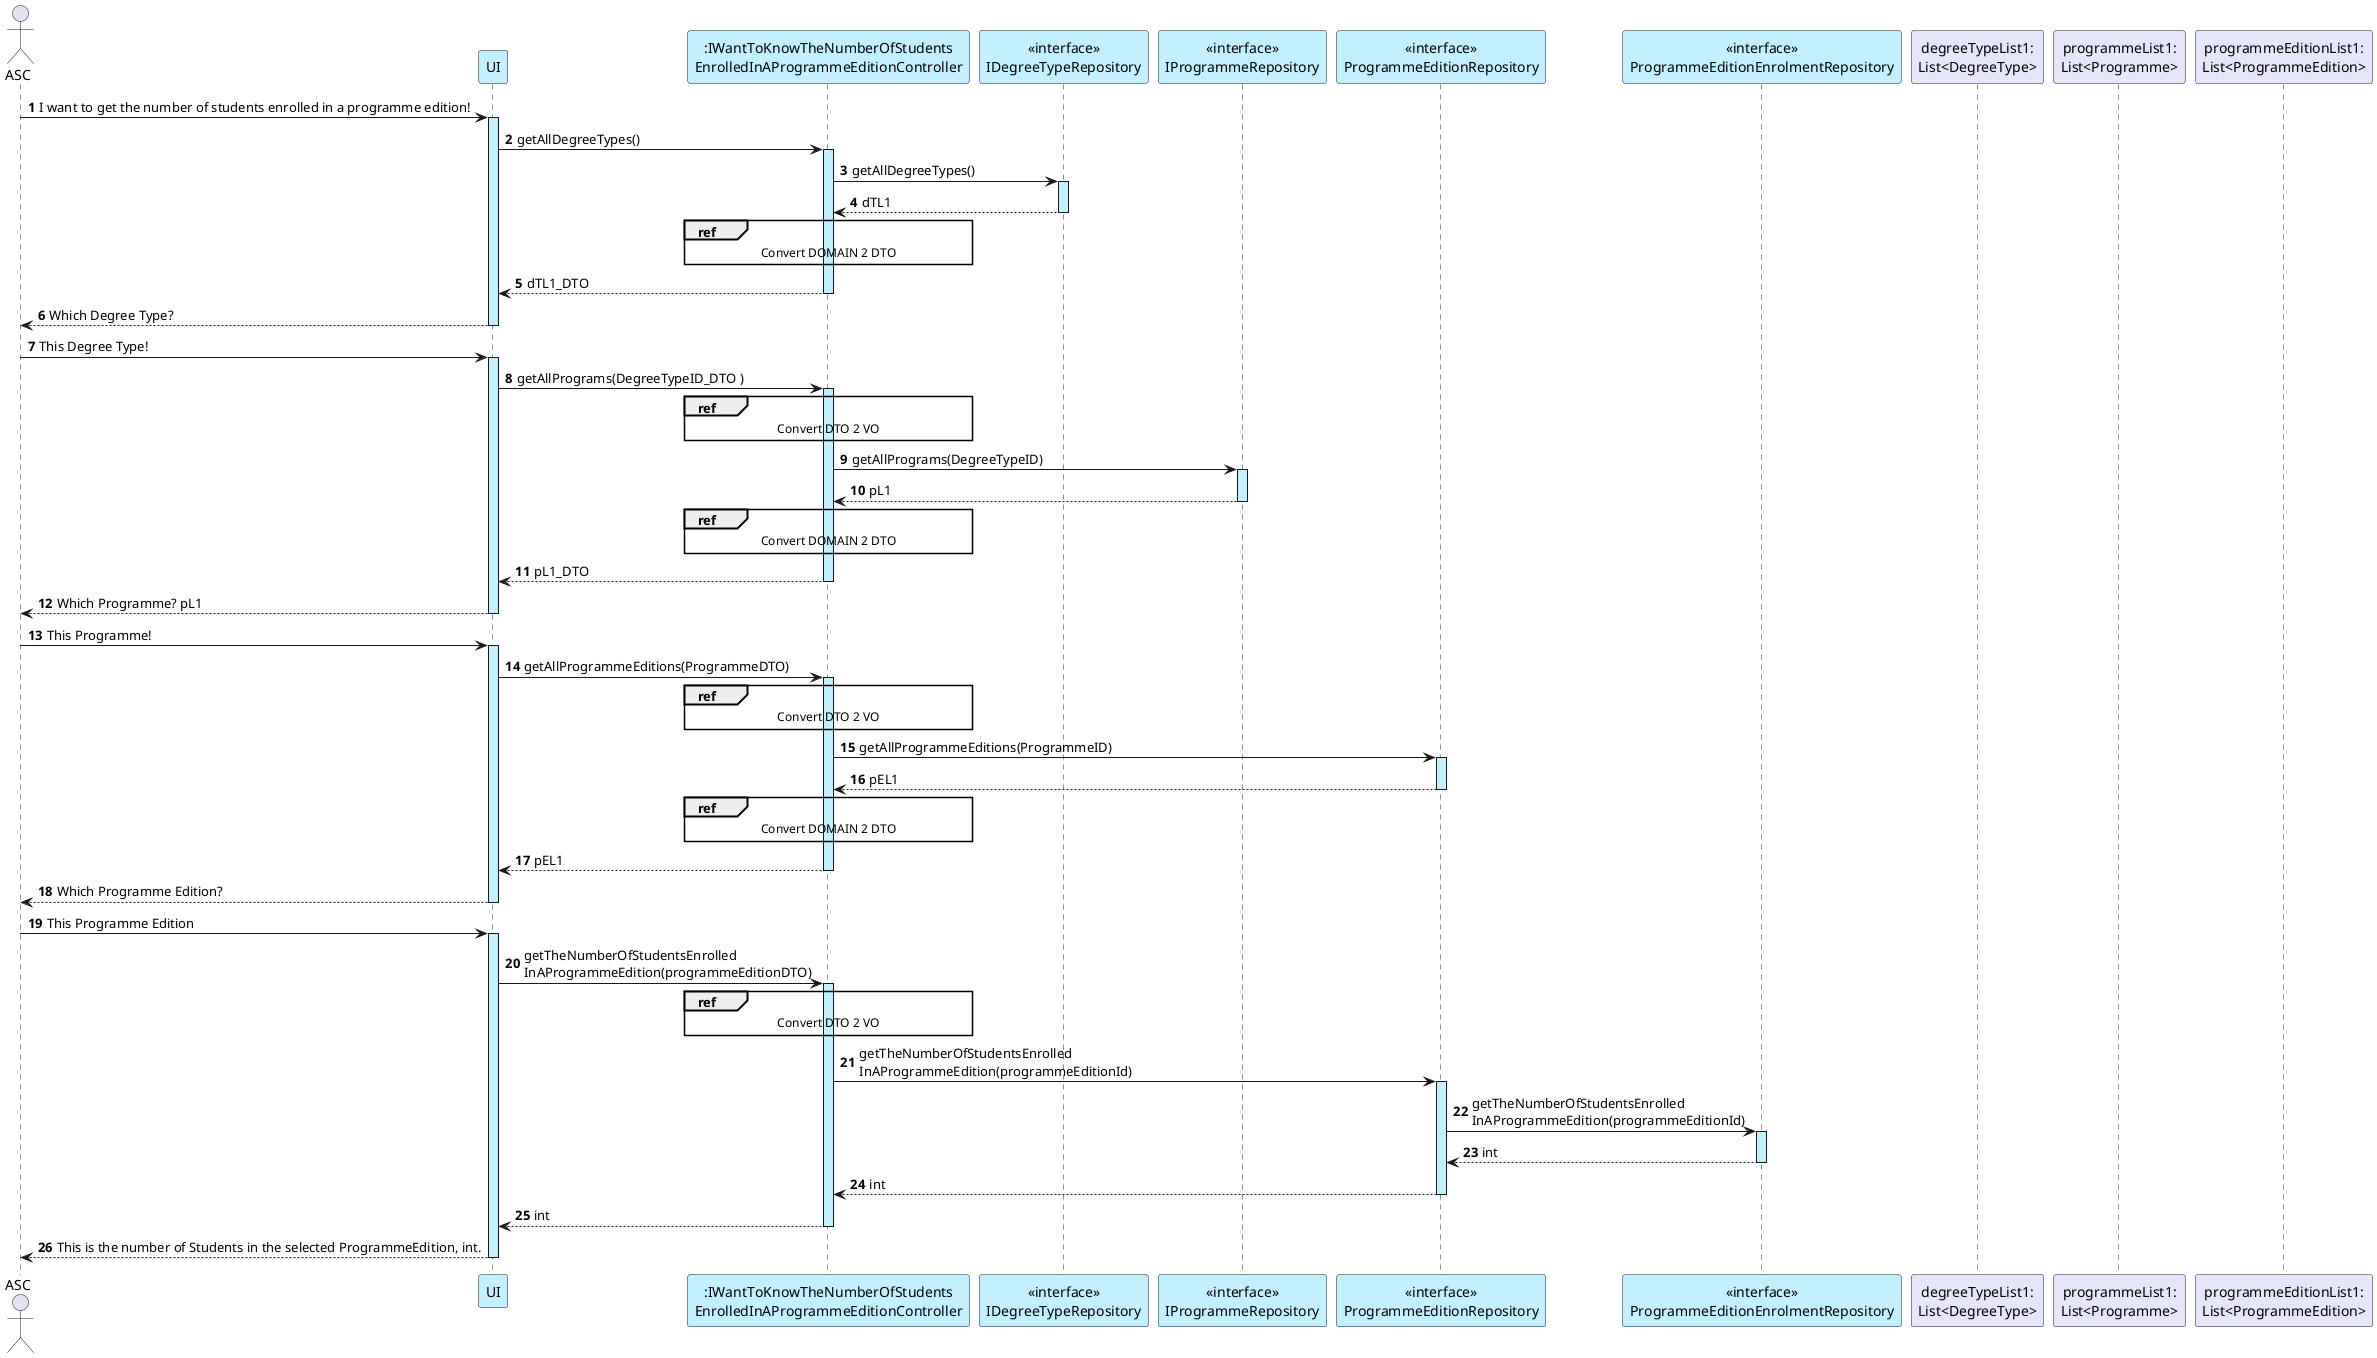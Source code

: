 @startuml US21

skinparam ParticipantBackgroundColor #application
skinparam SequenceLifeLineBackgroundColor #application
skinparam RefBorderColor #application

actor ASC
participant UI
participant ":IWantToKnowTheNumberOfStudents\nEnrolledInAProgrammeEditionController" as CTR
participant "<<interface>>\nIDegreeTypeRepository"  as IDTR
participant "<<interface>>\nIProgrammeRepository"  as IPR
participant "<<interface>>\nProgrammeEditionRepository" as IPER
participant "<<interface>>\nProgrammeEditionEnrolmentRepository"  as IPEER

participant "degreeTypeList1:\nList<DegreeType>" #E6E6FA
participant "programmeList1:\nList<Programme>"  #E6E6FA
participant "programmeEditionList1:\nList<ProgrammeEdition>" #E6E6FA

autonumber

ASC -> UI ++ :  I want to get the number of students enrolled in a programme edition!
UI -> CTR ++ : getAllDegreeTypes()
CTR -> IDTR ++: getAllDegreeTypes()
CTR <-- IDTR -- : dTL1

ref over CTR
    Convert DOMAIN 2 DTO
end ref

UI <-- CTR  -- : dTL1_DTO
UI --> ASC -- : Which Degree Type?
ASC -> UI ++ : This Degree Type!


UI -> CTR ++ : getAllPrograms(DegreeTypeID_DTO )

ref over CTR
    Convert DTO 2 VO
end ref

CTR -> IPR ++: getAllPrograms(DegreeTypeID)
CTR <-- IPR --: pL1

ref over CTR
    Convert DOMAIN 2 DTO
end ref

UI <-- CTR -- : pL1_DTO
UI --> ASC -- : Which Programme? pL1


ASC -> UI ++ :This Programme!

UI -> CTR ++ : getAllProgrammeEditions(ProgrammeDTO)

ref over CTR
    Convert DTO 2 VO
end ref

CTR -> IPER ++ : getAllProgrammeEditions(ProgrammeID)
IPER --> CTR -- : pEL1

ref over CTR
    Convert DOMAIN 2 DTO
end ref

CTR --> UI -- :pEL1
UI --> ASC -- :Which Programme Edition?
ASC -> UI ++ : This Programme Edition
UI -> CTR ++ : getTheNumberOfStudentsEnrolled\nInAProgrammeEdition(programmeEditionDTO)

ref over CTR
    Convert DTO 2 VO
end ref

CTR -> IPER ++ : getTheNumberOfStudentsEnrolled\nInAProgrammeEdition(programmeEditionId)
IPER -> IPEER ++  : getTheNumberOfStudentsEnrolled\nInAProgrammeEdition(programmeEditionId)
IPEER --> IPER -- : int
IPER --> CTR --: int

CTR --> "UI" --  : int

UI --> ASC -- : This is the number of Students in the selected ProgrammeEdition, int.
@enduml